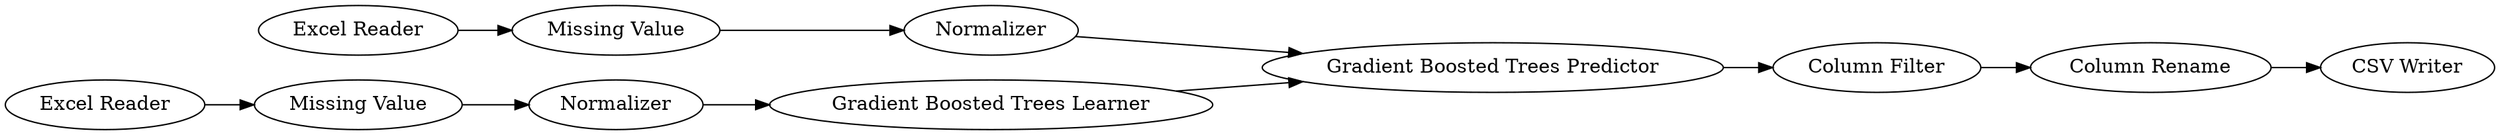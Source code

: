 digraph {
	3 -> 8
	9 -> 6
	2 -> 4
	5 -> 6
	7 -> 10
	8 -> 5
	6 -> 7
	10 -> 11
	1 -> 3
	4 -> 9
	5 [label="Gradient Boosted Trees Learner"]
	1 [label="Excel Reader"]
	7 [label="Column Filter"]
	9 [label=Normalizer]
	11 [label="CSV Writer"]
	4 [label="Missing Value"]
	8 [label=Normalizer]
	6 [label="Gradient Boosted Trees Predictor"]
	3 [label="Missing Value"]
	2 [label="Excel Reader"]
	10 [label="Column Rename"]
	rankdir=LR
}
